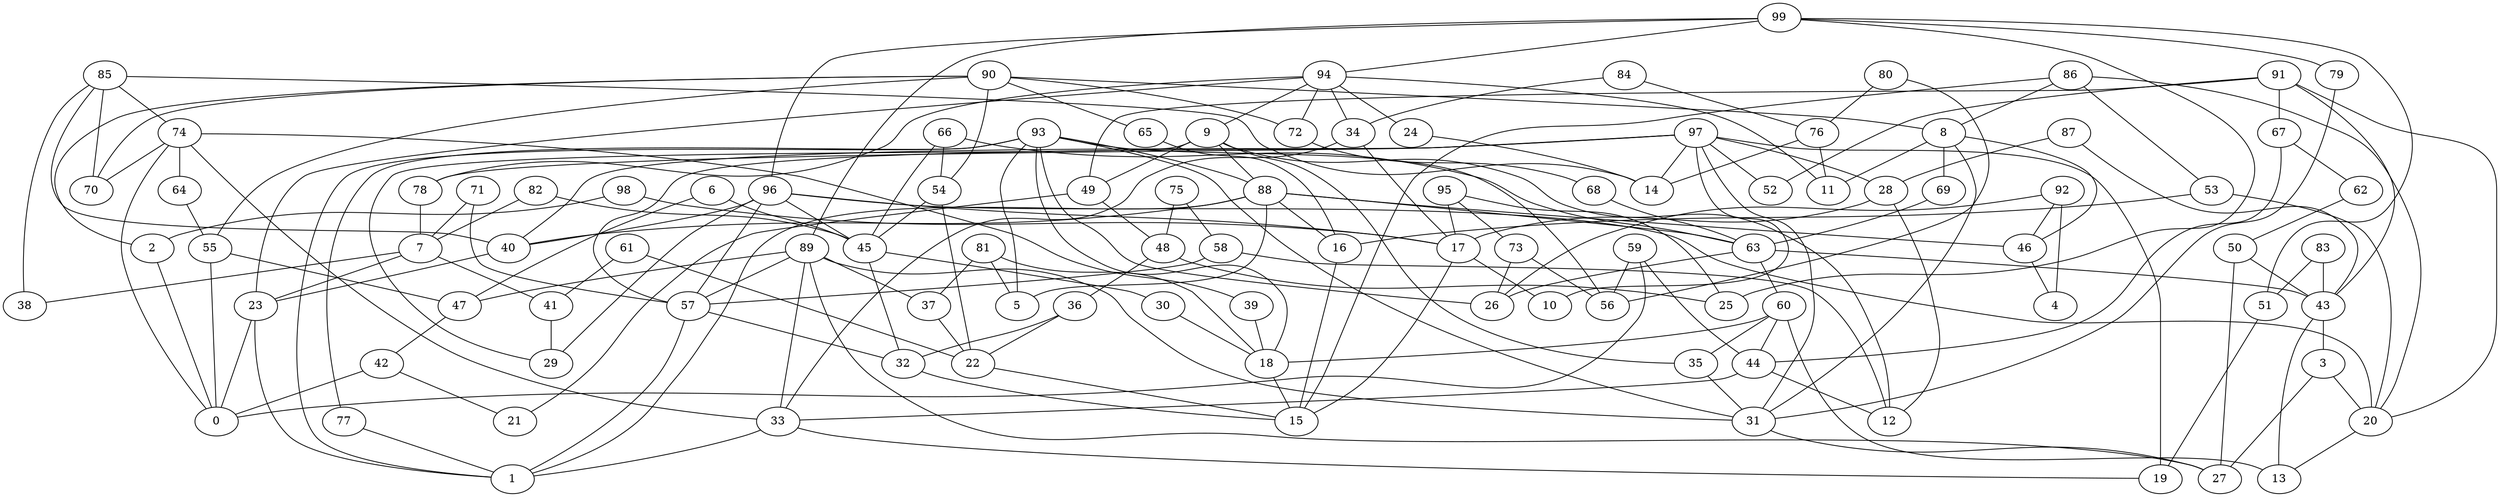 digraph GG_graph {

subgraph G_graph {
edge [color = black]
"54" -> "45" [dir = none]
"54" -> "22" [dir = none]
"61" -> "41" [dir = none]
"61" -> "22" [dir = none]
"64" -> "55" [dir = none]
"63" -> "60" [dir = none]
"63" -> "43" [dir = none]
"63" -> "26" [dir = none]
"77" -> "1" [dir = none]
"23" -> "0" [dir = none]
"23" -> "1" [dir = none]
"60" -> "44" [dir = none]
"60" -> "13" [dir = none]
"60" -> "18" [dir = none]
"60" -> "35" [dir = none]
"40" -> "23" [dir = none]
"34" -> "33" [dir = none]
"34" -> "17" [dir = none]
"2" -> "0" [dir = none]
"3" -> "27" [dir = none]
"3" -> "20" [dir = none]
"55" -> "47" [dir = none]
"55" -> "0" [dir = none]
"62" -> "50" [dir = none]
"79" -> "31" [dir = none]
"53" -> "16" [dir = none]
"53" -> "20" [dir = none]
"90" -> "65" [dir = none]
"90" -> "70" [dir = none]
"90" -> "8" [dir = none]
"90" -> "54" [dir = none]
"90" -> "72" [dir = none]
"90" -> "2" [dir = none]
"90" -> "55" [dir = none]
"86" -> "8" [dir = none]
"86" -> "53" [dir = none]
"86" -> "15" [dir = none]
"86" -> "20" [dir = none]
"20" -> "13" [dir = none]
"59" -> "44" [dir = none]
"59" -> "0" [dir = none]
"59" -> "56" [dir = none]
"50" -> "43" [dir = none]
"50" -> "27" [dir = none]
"67" -> "44" [dir = none]
"67" -> "62" [dir = none]
"49" -> "48" [dir = none]
"49" -> "21" [dir = none]
"39" -> "18" [dir = none]
"73" -> "26" [dir = none]
"73" -> "56" [dir = none]
"88" -> "63" [dir = none]
"88" -> "40" [dir = none]
"88" -> "5" [dir = none]
"88" -> "1" [dir = none]
"88" -> "46" [dir = none]
"88" -> "16" [dir = none]
"36" -> "32" [dir = none]
"36" -> "22" [dir = none]
"78" -> "7" [dir = none]
"85" -> "74" [dir = none]
"85" -> "70" [dir = none]
"85" -> "40" [dir = none]
"85" -> "14" [dir = none]
"85" -> "38" [dir = none]
"22" -> "15" [dir = none]
"17" -> "15" [dir = none]
"17" -> "10" [dir = none]
"72" -> "68" [dir = none]
"75" -> "58" [dir = none]
"75" -> "48" [dir = none]
"82" -> "45" [dir = none]
"82" -> "7" [dir = none]
"98" -> "2" [dir = none]
"98" -> "17" [dir = none]
"89" -> "57" [dir = none]
"89" -> "33" [dir = none]
"89" -> "31" [dir = none]
"89" -> "27" [dir = none]
"89" -> "37" [dir = none]
"89" -> "47" [dir = none]
"48" -> "25" [dir = none]
"48" -> "36" [dir = none]
"71" -> "57" [dir = none]
"71" -> "7" [dir = none]
"92" -> "46" [dir = none]
"92" -> "26" [dir = none]
"92" -> "4" [dir = none]
"93" -> "56" [dir = none]
"93" -> "88" [dir = none]
"93" -> "31" [dir = none]
"93" -> "26" [dir = none]
"93" -> "77" [dir = none]
"93" -> "1" [dir = none]
"93" -> "18" [dir = none]
"93" -> "5" [dir = none]
"9" -> "12" [dir = none]
"9" -> "29" [dir = none]
"9" -> "49" [dir = none]
"9" -> "88" [dir = none]
"9" -> "35" [dir = none]
"68" -> "63" [dir = none]
"97" -> "10" [dir = none]
"97" -> "19" [dir = none]
"97" -> "28" [dir = none]
"97" -> "31" [dir = none]
"97" -> "14" [dir = none]
"97" -> "40" [dir = none]
"97" -> "52" [dir = none]
"97" -> "57" [dir = none]
"97" -> "78" [dir = none]
"45" -> "30" [dir = none]
"45" -> "32" [dir = none]
"57" -> "32" [dir = none]
"57" -> "1" [dir = none]
"31" -> "27" [dir = none]
"65" -> "16" [dir = none]
"7" -> "38" [dir = none]
"7" -> "23" [dir = none]
"7" -> "41" [dir = none]
"91" -> "20" [dir = none]
"91" -> "67" [dir = none]
"91" -> "43" [dir = none]
"91" -> "49" [dir = none]
"91" -> "52" [dir = none]
"46" -> "4" [dir = none]
"37" -> "22" [dir = none]
"32" -> "15" [dir = none]
"16" -> "15" [dir = none]
"43" -> "13" [dir = none]
"43" -> "3" [dir = none]
"96" -> "57" [dir = none]
"96" -> "20" [dir = none]
"96" -> "40" [dir = none]
"96" -> "29" [dir = none]
"96" -> "17" [dir = none]
"96" -> "45" [dir = none]
"47" -> "42" [dir = none]
"42" -> "21" [dir = none]
"42" -> "0" [dir = none]
"80" -> "56" [dir = none]
"80" -> "76" [dir = none]
"41" -> "29" [dir = none]
"28" -> "17" [dir = none]
"28" -> "12" [dir = none]
"18" -> "15" [dir = none]
"30" -> "18" [dir = none]
"58" -> "12" [dir = none]
"58" -> "57" [dir = none]
"84" -> "34" [dir = none]
"84" -> "76" [dir = none]
"76" -> "14" [dir = none]
"76" -> "11" [dir = none]
"74" -> "33" [dir = none]
"74" -> "0" [dir = none]
"74" -> "70" [dir = none]
"74" -> "39" [dir = none]
"74" -> "64" [dir = none]
"87" -> "43" [dir = none]
"87" -> "28" [dir = none]
"66" -> "54" [dir = none]
"66" -> "63" [dir = none]
"66" -> "45" [dir = none]
"83" -> "43" [dir = none]
"83" -> "51" [dir = none]
"51" -> "19" [dir = none]
"24" -> "14" [dir = none]
"94" -> "72" [dir = none]
"94" -> "34" [dir = none]
"94" -> "9" [dir = none]
"94" -> "23" [dir = none]
"94" -> "11" [dir = none]
"94" -> "78" [dir = none]
"94" -> "24" [dir = none]
"8" -> "31" [dir = none]
"8" -> "11" [dir = none]
"8" -> "69" [dir = none]
"8" -> "46" [dir = none]
"35" -> "31" [dir = none]
"44" -> "12" [dir = none]
"44" -> "33" [dir = none]
"99" -> "51" [dir = none]
"99" -> "79" [dir = none]
"99" -> "94" [dir = none]
"99" -> "89" [dir = none]
"99" -> "96" [dir = none]
"99" -> "25" [dir = none]
"6" -> "45" [dir = none]
"6" -> "47" [dir = none]
"33" -> "1" [dir = none]
"33" -> "19" [dir = none]
"69" -> "63" [dir = none]
"95" -> "25" [dir = none]
"95" -> "17" [dir = none]
"95" -> "73" [dir = none]
"81" -> "37" [dir = none]
"81" -> "5" [dir = none]
"81" -> "18" [dir = none]
}

}
